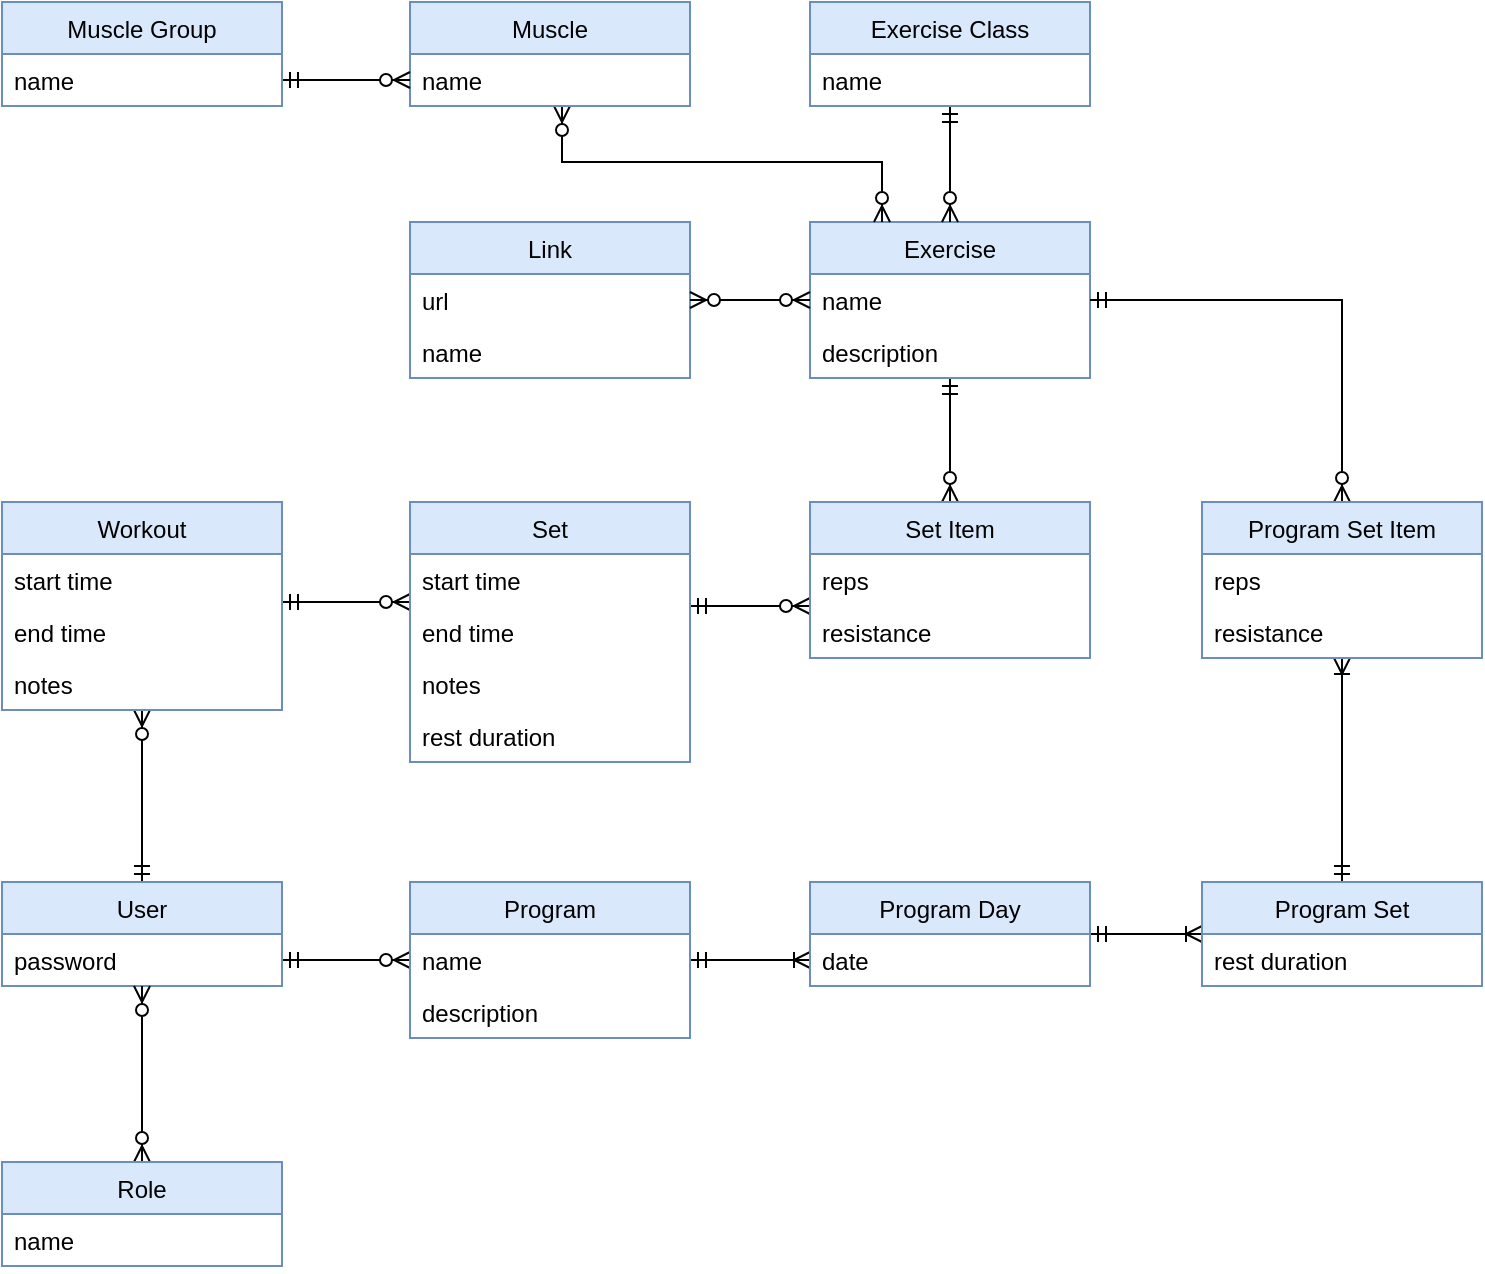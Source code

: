 <mxfile version="15.1.4" type="device"><diagram id="3n1ahzNX7EX7cFru7Kix" name="Page-1"><mxGraphModel dx="925" dy="1112" grid="1" gridSize="10" guides="1" tooltips="1" connect="1" arrows="1" fold="1" page="1" pageScale="1" pageWidth="827" pageHeight="1169" math="0" shadow="0"><root><mxCell id="0"/><mxCell id="1" parent="0"/><mxCell id="l9oz_pcrVTdfwKYHpdr_-24" style="edgeStyle=orthogonalEdgeStyle;rounded=0;orthogonalLoop=1;jettySize=auto;html=1;startArrow=ERmandOne;startFill=0;endArrow=ERzeroToMany;endFill=1;" parent="1" source="uIOV7KUQs8tumLqDw91w-1" target="l9oz_pcrVTdfwKYHpdr_-21" edge="1"><mxGeometry relative="1" as="geometry"/></mxCell><mxCell id="l9oz_pcrVTdfwKYHpdr_-50" style="edgeStyle=orthogonalEdgeStyle;rounded=0;orthogonalLoop=1;jettySize=auto;html=1;startArrow=ERmandOne;startFill=0;endArrow=ERzeroToMany;endFill=1;" parent="1" source="uIOV7KUQs8tumLqDw91w-1" target="l9oz_pcrVTdfwKYHpdr_-45" edge="1"><mxGeometry relative="1" as="geometry"><Array as="points"><mxPoint x="230" y="519"/><mxPoint x="230" y="519"/></Array></mxGeometry></mxCell><mxCell id="uIOV7KUQs8tumLqDw91w-1" value="User" style="swimlane;fontStyle=0;childLayout=stackLayout;horizontal=1;startSize=26;horizontalStack=0;resizeParent=1;resizeParentMax=0;resizeLast=0;collapsible=1;marginBottom=0;fillColor=#dae8fc;strokeColor=#6c8ebf;" parent="1" vertex="1"><mxGeometry x="40" y="480" width="140" height="52" as="geometry"/></mxCell><mxCell id="uIOV7KUQs8tumLqDw91w-3" value="password" style="text;strokeColor=none;fillColor=none;align=left;verticalAlign=top;spacingLeft=4;spacingRight=4;overflow=hidden;rotatable=0;points=[[0,0.5],[1,0.5]];portConstraint=eastwest;" parent="uIOV7KUQs8tumLqDw91w-1" vertex="1"><mxGeometry y="26" width="140" height="26" as="geometry"/></mxCell><mxCell id="uIOV7KUQs8tumLqDw91w-8" style="edgeStyle=orthogonalEdgeStyle;rounded=0;orthogonalLoop=1;jettySize=auto;html=1;endArrow=ERzeroToMany;endFill=1;startArrow=ERzeroToMany;startFill=1;" parent="1" source="uIOV7KUQs8tumLqDw91w-5" target="uIOV7KUQs8tumLqDw91w-1" edge="1"><mxGeometry relative="1" as="geometry"><mxPoint x="140" y="580" as="targetPoint"/></mxGeometry></mxCell><mxCell id="uIOV7KUQs8tumLqDw91w-5" value="Role" style="swimlane;fontStyle=0;childLayout=stackLayout;horizontal=1;startSize=26;horizontalStack=0;resizeParent=1;resizeParentMax=0;resizeLast=0;collapsible=1;marginBottom=0;fillColor=#dae8fc;strokeColor=#6c8ebf;" parent="1" vertex="1"><mxGeometry x="40" y="620" width="140" height="52" as="geometry"><mxRectangle x="40" y="40" width="60" height="26" as="alternateBounds"/></mxGeometry></mxCell><mxCell id="djUP_qsYV9w0tXURl4hY-4" value="name" style="text;strokeColor=none;fillColor=none;align=left;verticalAlign=top;spacingLeft=4;spacingRight=4;overflow=hidden;rotatable=0;points=[[0,0.5],[1,0.5]];portConstraint=eastwest;" parent="uIOV7KUQs8tumLqDw91w-5" vertex="1"><mxGeometry y="26" width="140" height="26" as="geometry"/></mxCell><mxCell id="l9oz_pcrVTdfwKYHpdr_-39" style="edgeStyle=orthogonalEdgeStyle;rounded=0;orthogonalLoop=1;jettySize=auto;html=1;startArrow=ERmandOne;startFill=0;endArrow=ERzeroToMany;endFill=1;" parent="1" source="l9oz_pcrVTdfwKYHpdr_-1" target="l9oz_pcrVTdfwKYHpdr_-33" edge="1"><mxGeometry relative="1" as="geometry"/></mxCell><mxCell id="l9oz_pcrVTdfwKYHpdr_-1" value="Exercise" style="swimlane;fontStyle=0;childLayout=stackLayout;horizontal=1;startSize=26;horizontalStack=0;resizeParent=1;resizeParentMax=0;resizeLast=0;collapsible=1;marginBottom=0;fillColor=#dae8fc;strokeColor=#6c8ebf;" parent="1" vertex="1"><mxGeometry x="444" y="150" width="140" height="78" as="geometry"><mxRectangle x="244" y="160" width="80" height="26" as="alternateBounds"/></mxGeometry></mxCell><mxCell id="l9oz_pcrVTdfwKYHpdr_-4" value="name" style="text;align=left;verticalAlign=top;spacingLeft=4;spacingRight=4;overflow=hidden;rotatable=0;points=[[0,0.5],[1,0.5]];portConstraint=eastwest;" parent="l9oz_pcrVTdfwKYHpdr_-1" vertex="1"><mxGeometry y="26" width="140" height="26" as="geometry"/></mxCell><mxCell id="l9oz_pcrVTdfwKYHpdr_-5" value="description" style="text;align=left;verticalAlign=top;spacingLeft=4;spacingRight=4;overflow=hidden;rotatable=0;points=[[0,0.5],[1,0.5]];portConstraint=eastwest;" parent="l9oz_pcrVTdfwKYHpdr_-1" vertex="1"><mxGeometry y="52" width="140" height="26" as="geometry"/></mxCell><mxCell id="l9oz_pcrVTdfwKYHpdr_-6" value="Link" style="swimlane;fontStyle=0;childLayout=stackLayout;horizontal=1;startSize=26;horizontalStack=0;resizeParent=1;resizeParentMax=0;resizeLast=0;collapsible=1;marginBottom=0;fillColor=#dae8fc;strokeColor=#6c8ebf;" parent="1" vertex="1"><mxGeometry x="244" y="150" width="140" height="78" as="geometry"/></mxCell><mxCell id="l9oz_pcrVTdfwKYHpdr_-8" value="url" style="text;strokeColor=none;fillColor=none;align=left;verticalAlign=top;spacingLeft=4;spacingRight=4;overflow=hidden;rotatable=0;points=[[0,0.5],[1,0.5]];portConstraint=eastwest;" parent="l9oz_pcrVTdfwKYHpdr_-6" vertex="1"><mxGeometry y="26" width="140" height="26" as="geometry"/></mxCell><mxCell id="l9oz_pcrVTdfwKYHpdr_-9" value="name" style="text;align=left;verticalAlign=top;spacingLeft=4;spacingRight=4;overflow=hidden;rotatable=0;points=[[0,0.5],[1,0.5]];portConstraint=eastwest;" parent="l9oz_pcrVTdfwKYHpdr_-6" vertex="1"><mxGeometry y="52" width="140" height="26" as="geometry"/></mxCell><mxCell id="l9oz_pcrVTdfwKYHpdr_-10" style="edgeStyle=orthogonalEdgeStyle;rounded=0;orthogonalLoop=1;jettySize=auto;html=1;startArrow=ERzeroToMany;startFill=1;endArrow=ERzeroToMany;endFill=1;" parent="1" source="l9oz_pcrVTdfwKYHpdr_-1" target="l9oz_pcrVTdfwKYHpdr_-6" edge="1"><mxGeometry relative="1" as="geometry"><Array as="points"><mxPoint x="314" y="220"/></Array></mxGeometry></mxCell><mxCell id="l9oz_pcrVTdfwKYHpdr_-13" style="edgeStyle=orthogonalEdgeStyle;rounded=0;orthogonalLoop=1;jettySize=auto;html=1;startArrow=ERzeroToMany;startFill=1;endArrow=ERzeroToMany;endFill=1;" parent="1" source="l9oz_pcrVTdfwKYHpdr_-11" target="l9oz_pcrVTdfwKYHpdr_-1" edge="1"><mxGeometry relative="1" as="geometry"><Array as="points"><mxPoint x="320" y="120"/><mxPoint x="480" y="120"/></Array></mxGeometry></mxCell><mxCell id="l9oz_pcrVTdfwKYHpdr_-11" value="Muscle" style="swimlane;fontStyle=0;childLayout=stackLayout;horizontal=1;startSize=26;horizontalStack=0;resizeParent=1;resizeParentMax=0;resizeLast=0;collapsible=1;marginBottom=0;fillColor=#dae8fc;strokeColor=#6c8ebf;" parent="1" vertex="1"><mxGeometry x="244" y="40" width="140" height="52" as="geometry"/></mxCell><mxCell id="djUP_qsYV9w0tXURl4hY-2" value="name" style="text;strokeColor=none;fillColor=none;align=left;verticalAlign=top;spacingLeft=4;spacingRight=4;overflow=hidden;rotatable=0;points=[[0,0.5],[1,0.5]];portConstraint=eastwest;" parent="l9oz_pcrVTdfwKYHpdr_-11" vertex="1"><mxGeometry y="26" width="140" height="26" as="geometry"/></mxCell><mxCell id="l9oz_pcrVTdfwKYHpdr_-20" style="edgeStyle=orthogonalEdgeStyle;rounded=0;orthogonalLoop=1;jettySize=auto;html=1;startArrow=ERmandOne;startFill=0;endArrow=ERzeroToMany;endFill=1;" parent="1" source="l9oz_pcrVTdfwKYHpdr_-16" target="l9oz_pcrVTdfwKYHpdr_-1" edge="1"><mxGeometry relative="1" as="geometry"><Array as="points"><mxPoint x="514" y="120"/><mxPoint x="514" y="120"/></Array></mxGeometry></mxCell><mxCell id="l9oz_pcrVTdfwKYHpdr_-16" value="Exercise Class" style="swimlane;fontStyle=0;childLayout=stackLayout;horizontal=1;startSize=26;horizontalStack=0;resizeParent=1;resizeParentMax=0;resizeLast=0;collapsible=1;marginBottom=0;fillColor=#dae8fc;strokeColor=#6c8ebf;" parent="1" vertex="1"><mxGeometry x="444" y="40" width="140" height="52" as="geometry"><mxRectangle x="244" y="160" width="80" height="26" as="alternateBounds"/></mxGeometry></mxCell><mxCell id="djUP_qsYV9w0tXURl4hY-3" value="name" style="text;strokeColor=none;fillColor=none;align=left;verticalAlign=top;spacingLeft=4;spacingRight=4;overflow=hidden;rotatable=0;points=[[0,0.5],[1,0.5]];portConstraint=eastwest;" parent="l9oz_pcrVTdfwKYHpdr_-16" vertex="1"><mxGeometry y="26" width="140" height="26" as="geometry"/></mxCell><mxCell id="l9oz_pcrVTdfwKYHpdr_-32" style="edgeStyle=orthogonalEdgeStyle;rounded=0;orthogonalLoop=1;jettySize=auto;html=1;startArrow=ERmandOne;startFill=0;endArrow=ERzeroToMany;endFill=1;" parent="1" source="l9oz_pcrVTdfwKYHpdr_-21" target="l9oz_pcrVTdfwKYHpdr_-27" edge="1"><mxGeometry relative="1" as="geometry"><Array as="points"><mxPoint x="210" y="340"/><mxPoint x="210" y="340"/></Array></mxGeometry></mxCell><mxCell id="l9oz_pcrVTdfwKYHpdr_-21" value="Workout" style="swimlane;fontStyle=0;childLayout=stackLayout;horizontal=1;startSize=26;horizontalStack=0;resizeParent=1;resizeParentMax=0;resizeLast=0;collapsible=1;marginBottom=0;fillColor=#dae8fc;strokeColor=#6c8ebf;" parent="1" vertex="1"><mxGeometry x="40" y="290" width="140" height="104" as="geometry"/></mxCell><mxCell id="l9oz_pcrVTdfwKYHpdr_-23" value="start time" style="text;strokeColor=none;fillColor=none;align=left;verticalAlign=top;spacingLeft=4;spacingRight=4;overflow=hidden;rotatable=0;points=[[0,0.5],[1,0.5]];portConstraint=eastwest;" parent="l9oz_pcrVTdfwKYHpdr_-21" vertex="1"><mxGeometry y="26" width="140" height="26" as="geometry"/></mxCell><mxCell id="l9oz_pcrVTdfwKYHpdr_-25" value="end time" style="text;strokeColor=none;fillColor=none;align=left;verticalAlign=top;spacingLeft=4;spacingRight=4;overflow=hidden;rotatable=0;points=[[0,0.5],[1,0.5]];portConstraint=eastwest;" parent="l9oz_pcrVTdfwKYHpdr_-21" vertex="1"><mxGeometry y="52" width="140" height="26" as="geometry"/></mxCell><mxCell id="l9oz_pcrVTdfwKYHpdr_-26" value="notes" style="text;strokeColor=none;fillColor=none;align=left;verticalAlign=top;spacingLeft=4;spacingRight=4;overflow=hidden;rotatable=0;points=[[0,0.5],[1,0.5]];portConstraint=eastwest;" parent="l9oz_pcrVTdfwKYHpdr_-21" vertex="1"><mxGeometry y="78" width="140" height="26" as="geometry"/></mxCell><mxCell id="l9oz_pcrVTdfwKYHpdr_-38" style="edgeStyle=orthogonalEdgeStyle;rounded=0;orthogonalLoop=1;jettySize=auto;html=1;startArrow=ERmandOne;startFill=0;endArrow=ERzeroToMany;endFill=1;" parent="1" source="l9oz_pcrVTdfwKYHpdr_-27" target="l9oz_pcrVTdfwKYHpdr_-33" edge="1"><mxGeometry relative="1" as="geometry"><Array as="points"><mxPoint x="410" y="342"/><mxPoint x="410" y="342"/></Array></mxGeometry></mxCell><mxCell id="l9oz_pcrVTdfwKYHpdr_-27" value="Set" style="swimlane;fontStyle=0;childLayout=stackLayout;horizontal=1;startSize=26;horizontalStack=0;resizeParent=1;resizeParentMax=0;resizeLast=0;collapsible=1;marginBottom=0;fillColor=#dae8fc;strokeColor=#6c8ebf;" parent="1" vertex="1"><mxGeometry x="244" y="290" width="140" height="130" as="geometry"/></mxCell><mxCell id="l9oz_pcrVTdfwKYHpdr_-29" value="start time" style="text;strokeColor=none;fillColor=none;align=left;verticalAlign=top;spacingLeft=4;spacingRight=4;overflow=hidden;rotatable=0;points=[[0,0.5],[1,0.5]];portConstraint=eastwest;" parent="l9oz_pcrVTdfwKYHpdr_-27" vertex="1"><mxGeometry y="26" width="140" height="26" as="geometry"/></mxCell><mxCell id="l9oz_pcrVTdfwKYHpdr_-30" value="end time" style="text;strokeColor=none;fillColor=none;align=left;verticalAlign=top;spacingLeft=4;spacingRight=4;overflow=hidden;rotatable=0;points=[[0,0.5],[1,0.5]];portConstraint=eastwest;" parent="l9oz_pcrVTdfwKYHpdr_-27" vertex="1"><mxGeometry y="52" width="140" height="26" as="geometry"/></mxCell><mxCell id="l9oz_pcrVTdfwKYHpdr_-31" value="notes" style="text;strokeColor=none;fillColor=none;align=left;verticalAlign=top;spacingLeft=4;spacingRight=4;overflow=hidden;rotatable=0;points=[[0,0.5],[1,0.5]];portConstraint=eastwest;" parent="l9oz_pcrVTdfwKYHpdr_-27" vertex="1"><mxGeometry y="78" width="140" height="26" as="geometry"/></mxCell><mxCell id="djUP_qsYV9w0tXURl4hY-9" value="rest duration" style="text;align=left;verticalAlign=top;spacingLeft=4;spacingRight=4;overflow=hidden;rotatable=0;points=[[0,0.5],[1,0.5]];portConstraint=eastwest;" parent="l9oz_pcrVTdfwKYHpdr_-27" vertex="1"><mxGeometry y="104" width="140" height="26" as="geometry"/></mxCell><mxCell id="l9oz_pcrVTdfwKYHpdr_-33" value="Set Item" style="swimlane;fontStyle=0;childLayout=stackLayout;horizontal=1;startSize=26;horizontalStack=0;resizeParent=1;resizeParentMax=0;resizeLast=0;collapsible=1;marginBottom=0;fillColor=#dae8fc;strokeColor=#6c8ebf;" parent="1" vertex="1"><mxGeometry x="444" y="290" width="140" height="78" as="geometry"/></mxCell><mxCell id="l9oz_pcrVTdfwKYHpdr_-35" value="reps" style="text;strokeColor=none;fillColor=none;align=left;verticalAlign=top;spacingLeft=4;spacingRight=4;overflow=hidden;rotatable=0;points=[[0,0.5],[1,0.5]];portConstraint=eastwest;" parent="l9oz_pcrVTdfwKYHpdr_-33" vertex="1"><mxGeometry y="26" width="140" height="26" as="geometry"/></mxCell><mxCell id="l9oz_pcrVTdfwKYHpdr_-36" value="resistance" style="text;strokeColor=none;fillColor=none;align=left;verticalAlign=top;spacingLeft=4;spacingRight=4;overflow=hidden;rotatable=0;points=[[0,0.5],[1,0.5]];portConstraint=eastwest;" parent="l9oz_pcrVTdfwKYHpdr_-33" vertex="1"><mxGeometry y="52" width="140" height="26" as="geometry"/></mxCell><mxCell id="l9oz_pcrVTdfwKYHpdr_-44" style="edgeStyle=orthogonalEdgeStyle;rounded=0;orthogonalLoop=1;jettySize=auto;html=1;startArrow=ERmandOne;startFill=0;endArrow=ERzeroToMany;endFill=1;" parent="1" source="l9oz_pcrVTdfwKYHpdr_-42" target="l9oz_pcrVTdfwKYHpdr_-11" edge="1"><mxGeometry relative="1" as="geometry"><Array as="points"><mxPoint x="220" y="79"/><mxPoint x="220" y="79"/></Array></mxGeometry></mxCell><mxCell id="l9oz_pcrVTdfwKYHpdr_-42" value="Muscle Group" style="swimlane;fontStyle=0;childLayout=stackLayout;horizontal=1;startSize=26;horizontalStack=0;resizeParent=1;resizeParentMax=0;resizeLast=0;collapsible=1;marginBottom=0;fillColor=#dae8fc;strokeColor=#6c8ebf;" parent="1" vertex="1"><mxGeometry x="40" y="40" width="140" height="52" as="geometry"/></mxCell><mxCell id="djUP_qsYV9w0tXURl4hY-1" value="name" style="text;strokeColor=none;fillColor=none;align=left;verticalAlign=top;spacingLeft=4;spacingRight=4;overflow=hidden;rotatable=0;points=[[0,0.5],[1,0.5]];portConstraint=eastwest;" parent="l9oz_pcrVTdfwKYHpdr_-42" vertex="1"><mxGeometry y="26" width="140" height="26" as="geometry"/></mxCell><mxCell id="l9oz_pcrVTdfwKYHpdr_-55" style="edgeStyle=orthogonalEdgeStyle;rounded=0;orthogonalLoop=1;jettySize=auto;html=1;startArrow=ERmandOne;startFill=0;endArrow=ERoneToMany;endFill=0;" parent="1" source="l9oz_pcrVTdfwKYHpdr_-45" target="l9oz_pcrVTdfwKYHpdr_-51" edge="1"><mxGeometry relative="1" as="geometry"><Array as="points"><mxPoint x="400" y="519"/><mxPoint x="400" y="519"/></Array></mxGeometry></mxCell><mxCell id="l9oz_pcrVTdfwKYHpdr_-45" value="Program" style="swimlane;fontStyle=0;childLayout=stackLayout;horizontal=1;startSize=26;horizontalStack=0;resizeParent=1;resizeParentMax=0;resizeLast=0;collapsible=1;marginBottom=0;fillColor=#dae8fc;strokeColor=#6c8ebf;" parent="1" vertex="1"><mxGeometry x="244" y="480" width="140" height="78" as="geometry"/></mxCell><mxCell id="l9oz_pcrVTdfwKYHpdr_-48" value="name" style="text;strokeColor=none;fillColor=none;align=left;verticalAlign=top;spacingLeft=4;spacingRight=4;overflow=hidden;rotatable=0;points=[[0,0.5],[1,0.5]];portConstraint=eastwest;" parent="l9oz_pcrVTdfwKYHpdr_-45" vertex="1"><mxGeometry y="26" width="140" height="26" as="geometry"/></mxCell><mxCell id="l9oz_pcrVTdfwKYHpdr_-49" value="description" style="text;strokeColor=none;fillColor=none;align=left;verticalAlign=top;spacingLeft=4;spacingRight=4;overflow=hidden;rotatable=0;points=[[0,0.5],[1,0.5]];portConstraint=eastwest;" parent="l9oz_pcrVTdfwKYHpdr_-45" vertex="1"><mxGeometry y="52" width="140" height="26" as="geometry"/></mxCell><mxCell id="l9oz_pcrVTdfwKYHpdr_-59" style="edgeStyle=orthogonalEdgeStyle;rounded=0;orthogonalLoop=1;jettySize=auto;html=1;startArrow=ERmandOne;startFill=0;endArrow=ERoneToMany;endFill=0;" parent="1" source="l9oz_pcrVTdfwKYHpdr_-51" target="l9oz_pcrVTdfwKYHpdr_-56" edge="1"><mxGeometry relative="1" as="geometry"><Array as="points"><mxPoint x="610" y="506"/><mxPoint x="610" y="506"/></Array></mxGeometry></mxCell><mxCell id="l9oz_pcrVTdfwKYHpdr_-51" value="Program Day" style="swimlane;fontStyle=0;childLayout=stackLayout;horizontal=1;startSize=26;horizontalStack=0;resizeParent=1;resizeParentMax=0;resizeLast=0;collapsible=1;marginBottom=0;fillColor=#dae8fc;strokeColor=#6c8ebf;" parent="1" vertex="1"><mxGeometry x="444" y="480" width="140" height="52" as="geometry"/></mxCell><mxCell id="l9oz_pcrVTdfwKYHpdr_-53" value="date" style="text;strokeColor=none;fillColor=none;align=left;verticalAlign=top;spacingLeft=4;spacingRight=4;overflow=hidden;rotatable=0;points=[[0,0.5],[1,0.5]];portConstraint=eastwest;" parent="l9oz_pcrVTdfwKYHpdr_-51" vertex="1"><mxGeometry y="26" width="140" height="26" as="geometry"/></mxCell><mxCell id="l9oz_pcrVTdfwKYHpdr_-64" style="edgeStyle=orthogonalEdgeStyle;rounded=0;orthogonalLoop=1;jettySize=auto;html=1;startArrow=ERmandOne;startFill=0;endArrow=ERoneToMany;endFill=0;" parent="1" source="l9oz_pcrVTdfwKYHpdr_-56" target="l9oz_pcrVTdfwKYHpdr_-60" edge="1"><mxGeometry relative="1" as="geometry"/></mxCell><mxCell id="l9oz_pcrVTdfwKYHpdr_-56" value="Program Set" style="swimlane;fontStyle=0;childLayout=stackLayout;horizontal=1;startSize=26;horizontalStack=0;resizeParent=1;resizeParentMax=0;resizeLast=0;collapsible=1;marginBottom=0;fillColor=#dae8fc;strokeColor=#6c8ebf;" parent="1" vertex="1"><mxGeometry x="640" y="480" width="140" height="52" as="geometry"/></mxCell><mxCell id="djUP_qsYV9w0tXURl4hY-8" value="rest duration" style="text;align=left;verticalAlign=top;spacingLeft=4;spacingRight=4;overflow=hidden;rotatable=0;points=[[0,0.5],[1,0.5]];portConstraint=eastwest;" parent="l9oz_pcrVTdfwKYHpdr_-56" vertex="1"><mxGeometry y="26" width="140" height="26" as="geometry"/></mxCell><mxCell id="l9oz_pcrVTdfwKYHpdr_-66" style="edgeStyle=orthogonalEdgeStyle;rounded=0;orthogonalLoop=1;jettySize=auto;html=1;startArrow=ERzeroToMany;startFill=1;endArrow=ERmandOne;endFill=0;" parent="1" source="l9oz_pcrVTdfwKYHpdr_-60" target="l9oz_pcrVTdfwKYHpdr_-1" edge="1"><mxGeometry relative="1" as="geometry"><Array as="points"><mxPoint x="710" y="189"/></Array></mxGeometry></mxCell><mxCell id="l9oz_pcrVTdfwKYHpdr_-60" value="Program Set Item" style="swimlane;fontStyle=0;childLayout=stackLayout;horizontal=1;startSize=26;horizontalStack=0;resizeParent=1;resizeParentMax=0;resizeLast=0;collapsible=1;marginBottom=0;fillColor=#dae8fc;strokeColor=#6c8ebf;" parent="1" vertex="1"><mxGeometry x="640" y="290" width="140" height="78" as="geometry"/></mxCell><mxCell id="l9oz_pcrVTdfwKYHpdr_-62" value="reps" style="text;strokeColor=none;fillColor=none;align=left;verticalAlign=top;spacingLeft=4;spacingRight=4;overflow=hidden;rotatable=0;points=[[0,0.5],[1,0.5]];portConstraint=eastwest;" parent="l9oz_pcrVTdfwKYHpdr_-60" vertex="1"><mxGeometry y="26" width="140" height="26" as="geometry"/></mxCell><mxCell id="l9oz_pcrVTdfwKYHpdr_-63" value="resistance" style="text;strokeColor=none;fillColor=none;align=left;verticalAlign=top;spacingLeft=4;spacingRight=4;overflow=hidden;rotatable=0;points=[[0,0.5],[1,0.5]];portConstraint=eastwest;" parent="l9oz_pcrVTdfwKYHpdr_-60" vertex="1"><mxGeometry y="52" width="140" height="26" as="geometry"/></mxCell></root></mxGraphModel></diagram></mxfile>